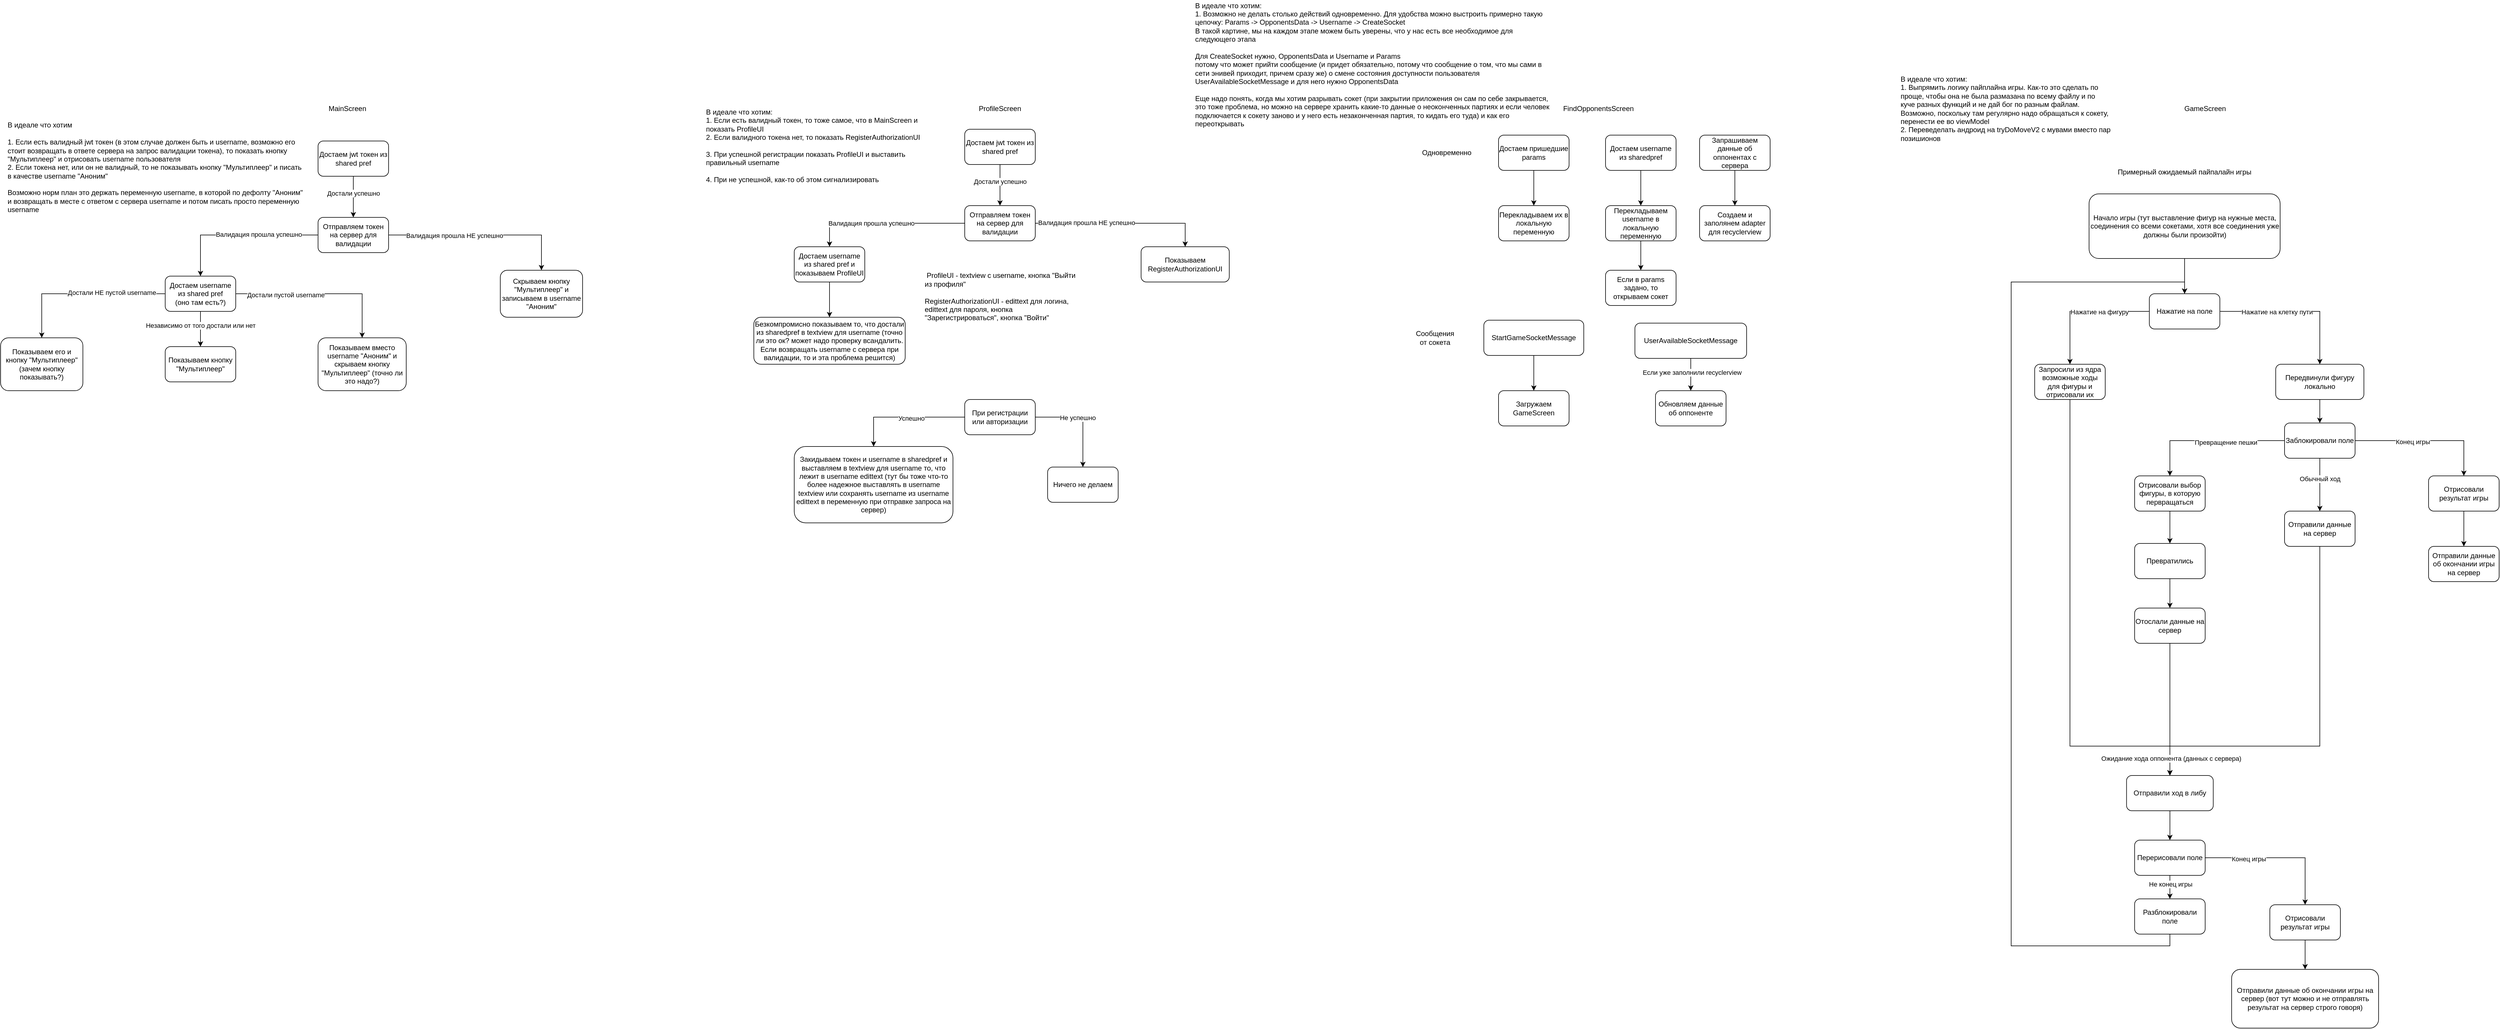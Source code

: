 <mxfile version="26.1.3">
  <diagram name="Страница — 1" id="whJ2fWiHA6s2N7elw8CB">
    <mxGraphModel dx="2263" dy="2074" grid="1" gridSize="10" guides="1" tooltips="1" connect="1" arrows="1" fold="1" page="1" pageScale="1" pageWidth="827" pageHeight="1169" math="0" shadow="0">
      <root>
        <mxCell id="0" />
        <mxCell id="1" parent="0" />
        <mxCell id="4JHQIKAfzCPAmPfKTR0K-1" value="GameScreen" style="text;html=1;align=center;verticalAlign=middle;whiteSpace=wrap;rounded=0;" vertex="1" parent="1">
          <mxGeometry x="3100" y="50" width="100" height="30" as="geometry" />
        </mxCell>
        <mxCell id="4JHQIKAfzCPAmPfKTR0K-2" value="MainScreen" style="text;html=1;align=center;verticalAlign=middle;whiteSpace=wrap;rounded=0;" vertex="1" parent="1">
          <mxGeometry x="-60" y="50" width="100" height="30" as="geometry" />
        </mxCell>
        <mxCell id="4JHQIKAfzCPAmPfKTR0K-3" value="&lt;div&gt;ProfileScreen&lt;/div&gt;" style="text;html=1;align=center;verticalAlign=middle;whiteSpace=wrap;rounded=0;" vertex="1" parent="1">
          <mxGeometry x="1050" y="50" width="100" height="30" as="geometry" />
        </mxCell>
        <mxCell id="4JHQIKAfzCPAmPfKTR0K-4" value="FindOpponentsScreen" style="text;html=1;align=center;verticalAlign=middle;whiteSpace=wrap;rounded=0;" vertex="1" parent="1">
          <mxGeometry x="2068" y="50" width="100" height="30" as="geometry" />
        </mxCell>
        <mxCell id="4JHQIKAfzCPAmPfKTR0K-8" style="edgeStyle=orthogonalEdgeStyle;rounded=0;orthogonalLoop=1;jettySize=auto;html=1;entryX=0.5;entryY=0;entryDx=0;entryDy=0;" edge="1" parent="1" source="4JHQIKAfzCPAmPfKTR0K-6" target="4JHQIKAfzCPAmPfKTR0K-7">
          <mxGeometry relative="1" as="geometry" />
        </mxCell>
        <mxCell id="4JHQIKAfzCPAmPfKTR0K-9" value="Достали успешно" style="edgeLabel;html=1;align=center;verticalAlign=middle;resizable=0;points=[];" vertex="1" connectable="0" parent="4JHQIKAfzCPAmPfKTR0K-8">
          <mxGeometry x="-0.171" relative="1" as="geometry">
            <mxPoint as="offset" />
          </mxGeometry>
        </mxCell>
        <mxCell id="4JHQIKAfzCPAmPfKTR0K-6" value="Достаем jwt токен из shared pref" style="rounded=1;whiteSpace=wrap;html=1;" vertex="1" parent="1">
          <mxGeometry x="-60" y="120" width="120" height="60" as="geometry" />
        </mxCell>
        <mxCell id="4JHQIKAfzCPAmPfKTR0K-11" style="edgeStyle=orthogonalEdgeStyle;rounded=0;orthogonalLoop=1;jettySize=auto;html=1;entryX=0.5;entryY=0;entryDx=0;entryDy=0;" edge="1" parent="1" source="4JHQIKAfzCPAmPfKTR0K-7" target="4JHQIKAfzCPAmPfKTR0K-10">
          <mxGeometry relative="1" as="geometry" />
        </mxCell>
        <mxCell id="4JHQIKAfzCPAmPfKTR0K-12" value="Валидация прошла успешно" style="edgeLabel;html=1;align=center;verticalAlign=middle;resizable=0;points=[];" vertex="1" connectable="0" parent="4JHQIKAfzCPAmPfKTR0K-11">
          <mxGeometry x="-0.252" y="-1" relative="1" as="geometry">
            <mxPoint as="offset" />
          </mxGeometry>
        </mxCell>
        <mxCell id="4JHQIKAfzCPAmPfKTR0K-17" style="edgeStyle=orthogonalEdgeStyle;rounded=0;orthogonalLoop=1;jettySize=auto;html=1;entryX=0.5;entryY=0;entryDx=0;entryDy=0;" edge="1" parent="1" source="4JHQIKAfzCPAmPfKTR0K-7" target="4JHQIKAfzCPAmPfKTR0K-16">
          <mxGeometry relative="1" as="geometry" />
        </mxCell>
        <mxCell id="4JHQIKAfzCPAmPfKTR0K-18" value="Валидация прошла НЕ успешно" style="edgeLabel;html=1;align=center;verticalAlign=middle;resizable=0;points=[];" vertex="1" connectable="0" parent="4JHQIKAfzCPAmPfKTR0K-17">
          <mxGeometry x="-0.303" y="-1" relative="1" as="geometry">
            <mxPoint as="offset" />
          </mxGeometry>
        </mxCell>
        <mxCell id="4JHQIKAfzCPAmPfKTR0K-7" value="Отправляем токен на сервер для валидации" style="rounded=1;whiteSpace=wrap;html=1;" vertex="1" parent="1">
          <mxGeometry x="-60" y="250" width="120" height="60" as="geometry" />
        </mxCell>
        <mxCell id="4JHQIKAfzCPAmPfKTR0K-14" style="edgeStyle=orthogonalEdgeStyle;rounded=0;orthogonalLoop=1;jettySize=auto;html=1;" edge="1" parent="1" source="4JHQIKAfzCPAmPfKTR0K-10" target="4JHQIKAfzCPAmPfKTR0K-13">
          <mxGeometry relative="1" as="geometry" />
        </mxCell>
        <mxCell id="4JHQIKAfzCPAmPfKTR0K-15" value="Независимо от того достали или нет" style="edgeLabel;html=1;align=center;verticalAlign=middle;resizable=0;points=[];" vertex="1" connectable="0" parent="4JHQIKAfzCPAmPfKTR0K-14">
          <mxGeometry x="-0.195" relative="1" as="geometry">
            <mxPoint as="offset" />
          </mxGeometry>
        </mxCell>
        <mxCell id="4JHQIKAfzCPAmPfKTR0K-20" style="edgeStyle=orthogonalEdgeStyle;rounded=0;orthogonalLoop=1;jettySize=auto;html=1;entryX=0.5;entryY=0;entryDx=0;entryDy=0;" edge="1" parent="1" source="4JHQIKAfzCPAmPfKTR0K-10" target="4JHQIKAfzCPAmPfKTR0K-19">
          <mxGeometry relative="1" as="geometry" />
        </mxCell>
        <mxCell id="4JHQIKAfzCPAmPfKTR0K-21" value="Достали НЕ пустой username" style="edgeLabel;html=1;align=center;verticalAlign=middle;resizable=0;points=[];" vertex="1" connectable="0" parent="4JHQIKAfzCPAmPfKTR0K-20">
          <mxGeometry x="-0.361" y="-2" relative="1" as="geometry">
            <mxPoint as="offset" />
          </mxGeometry>
        </mxCell>
        <mxCell id="4JHQIKAfzCPAmPfKTR0K-23" style="edgeStyle=orthogonalEdgeStyle;rounded=0;orthogonalLoop=1;jettySize=auto;html=1;entryX=0.5;entryY=0;entryDx=0;entryDy=0;" edge="1" parent="1" source="4JHQIKAfzCPAmPfKTR0K-10" target="4JHQIKAfzCPAmPfKTR0K-22">
          <mxGeometry relative="1" as="geometry" />
        </mxCell>
        <mxCell id="4JHQIKAfzCPAmPfKTR0K-24" value="Достали пустой username" style="edgeLabel;html=1;align=center;verticalAlign=middle;resizable=0;points=[];" vertex="1" connectable="0" parent="4JHQIKAfzCPAmPfKTR0K-23">
          <mxGeometry x="-0.418" y="-2" relative="1" as="geometry">
            <mxPoint as="offset" />
          </mxGeometry>
        </mxCell>
        <mxCell id="4JHQIKAfzCPAmPfKTR0K-10" value="&lt;div&gt;Достаем username из shared pref&lt;/div&gt;&lt;div&gt;(оно там есть?)&lt;/div&gt;" style="rounded=1;whiteSpace=wrap;html=1;" vertex="1" parent="1">
          <mxGeometry x="-320" y="350" width="120" height="60" as="geometry" />
        </mxCell>
        <mxCell id="4JHQIKAfzCPAmPfKTR0K-13" value="Показываем кнопку &quot;Мультиплеер&quot;" style="rounded=1;whiteSpace=wrap;html=1;" vertex="1" parent="1">
          <mxGeometry x="-320" y="470" width="120" height="60" as="geometry" />
        </mxCell>
        <mxCell id="4JHQIKAfzCPAmPfKTR0K-16" value="&lt;div&gt;Скрываем кнопку &quot;Мультиплеер&quot; и записываем в username &quot;Аноним&quot;&lt;/div&gt;" style="rounded=1;whiteSpace=wrap;html=1;" vertex="1" parent="1">
          <mxGeometry x="250" y="340" width="140" height="80" as="geometry" />
        </mxCell>
        <mxCell id="4JHQIKAfzCPAmPfKTR0K-19" value="Показываем его и кнопку &quot;Мультиплеер&quot; (зачем кнопку показывать?)" style="rounded=1;whiteSpace=wrap;html=1;" vertex="1" parent="1">
          <mxGeometry x="-600" y="455" width="140" height="90" as="geometry" />
        </mxCell>
        <mxCell id="4JHQIKAfzCPAmPfKTR0K-22" value="Показываем вместо username &quot;Аноним&quot; и скрываем кнопку &quot;Мультиплеер&quot; (точно ли это надо?)" style="rounded=1;whiteSpace=wrap;html=1;" vertex="1" parent="1">
          <mxGeometry x="-60" y="455" width="150" height="90" as="geometry" />
        </mxCell>
        <mxCell id="4JHQIKAfzCPAmPfKTR0K-25" value="&lt;div align=&quot;left&quot;&gt;В идеале что хотим&lt;/div&gt;&lt;div&gt;&lt;br&gt;&lt;/div&gt;&lt;div&gt;1. Если есть валидный jwt токен (в этом случае должен быть и username, возможно его стоит возвращать в ответе сервера на запрос валидации токена), то показать кнопку &quot;Мультиплеер&quot; и отрисовать username пользователя&lt;/div&gt;&lt;div&gt;2. Если токена нет, или он не валидный, то не показывать кнопку &quot;Мультиплеер&quot; и писать в качестве username &quot;Аноним&quot;&lt;/div&gt;&lt;div&gt;&lt;br&gt;&lt;/div&gt;&lt;div&gt;Возможно норм план это держать переменную username, в которой по дефолту &quot;Аноним&quot; и возвращать в месте с ответом с сервера username и потом писать просто переменную username&lt;/div&gt;" style="text;html=1;align=left;verticalAlign=middle;whiteSpace=wrap;rounded=0;" vertex="1" parent="1">
          <mxGeometry x="-590" y="30" width="510" height="270" as="geometry" />
        </mxCell>
        <mxCell id="4JHQIKAfzCPAmPfKTR0K-27" style="edgeStyle=orthogonalEdgeStyle;rounded=0;orthogonalLoop=1;jettySize=auto;html=1;entryX=0.5;entryY=0;entryDx=0;entryDy=0;" edge="1" parent="1" source="4JHQIKAfzCPAmPfKTR0K-29" target="4JHQIKAfzCPAmPfKTR0K-30">
          <mxGeometry relative="1" as="geometry" />
        </mxCell>
        <mxCell id="4JHQIKAfzCPAmPfKTR0K-28" value="Достали успешно" style="edgeLabel;html=1;align=center;verticalAlign=middle;resizable=0;points=[];" vertex="1" connectable="0" parent="4JHQIKAfzCPAmPfKTR0K-27">
          <mxGeometry x="-0.171" relative="1" as="geometry">
            <mxPoint as="offset" />
          </mxGeometry>
        </mxCell>
        <mxCell id="4JHQIKAfzCPAmPfKTR0K-29" value="Достаем jwt токен из shared pref" style="rounded=1;whiteSpace=wrap;html=1;" vertex="1" parent="1">
          <mxGeometry x="1040" y="100" width="120" height="60" as="geometry" />
        </mxCell>
        <mxCell id="4JHQIKAfzCPAmPfKTR0K-33" style="edgeStyle=orthogonalEdgeStyle;rounded=0;orthogonalLoop=1;jettySize=auto;html=1;entryX=0.5;entryY=0;entryDx=0;entryDy=0;" edge="1" parent="1" source="4JHQIKAfzCPAmPfKTR0K-30" target="4JHQIKAfzCPAmPfKTR0K-32">
          <mxGeometry relative="1" as="geometry" />
        </mxCell>
        <mxCell id="4JHQIKAfzCPAmPfKTR0K-34" value="Валидация прошла успешно" style="edgeLabel;html=1;align=center;verticalAlign=middle;resizable=0;points=[];" vertex="1" connectable="0" parent="4JHQIKAfzCPAmPfKTR0K-33">
          <mxGeometry x="0.182" relative="1" as="geometry">
            <mxPoint as="offset" />
          </mxGeometry>
        </mxCell>
        <mxCell id="4JHQIKAfzCPAmPfKTR0K-41" style="edgeStyle=orthogonalEdgeStyle;rounded=0;orthogonalLoop=1;jettySize=auto;html=1;entryX=0.5;entryY=0;entryDx=0;entryDy=0;" edge="1" parent="1" source="4JHQIKAfzCPAmPfKTR0K-30" target="4JHQIKAfzCPAmPfKTR0K-40">
          <mxGeometry relative="1" as="geometry" />
        </mxCell>
        <mxCell id="4JHQIKAfzCPAmPfKTR0K-43" value="Валидация прошла НЕ успешно" style="edgeLabel;html=1;align=center;verticalAlign=middle;resizable=0;points=[];" vertex="1" connectable="0" parent="4JHQIKAfzCPAmPfKTR0K-41">
          <mxGeometry x="-0.409" y="1" relative="1" as="geometry">
            <mxPoint as="offset" />
          </mxGeometry>
        </mxCell>
        <mxCell id="4JHQIKAfzCPAmPfKTR0K-30" value="Отправляем токен на сервер для валидации" style="rounded=1;whiteSpace=wrap;html=1;" vertex="1" parent="1">
          <mxGeometry x="1040" y="230" width="120" height="60" as="geometry" />
        </mxCell>
        <mxCell id="4JHQIKAfzCPAmPfKTR0K-39" style="edgeStyle=orthogonalEdgeStyle;rounded=0;orthogonalLoop=1;jettySize=auto;html=1;entryX=0.5;entryY=0;entryDx=0;entryDy=0;" edge="1" parent="1" source="4JHQIKAfzCPAmPfKTR0K-32" target="4JHQIKAfzCPAmPfKTR0K-36">
          <mxGeometry relative="1" as="geometry" />
        </mxCell>
        <mxCell id="4JHQIKAfzCPAmPfKTR0K-32" value="Достаем username из shared pref и показываем ProfileUI" style="rounded=1;whiteSpace=wrap;html=1;" vertex="1" parent="1">
          <mxGeometry x="750" y="300" width="120" height="60" as="geometry" />
        </mxCell>
        <mxCell id="4JHQIKAfzCPAmPfKTR0K-35" value="&lt;div align=&quot;left&quot;&gt;&amp;nbsp;ProfileUI - textview с username, кнопка &quot;Выйти из профиля&quot;&lt;/div&gt;&lt;div align=&quot;left&quot;&gt;&lt;br&gt;&lt;/div&gt;&lt;div align=&quot;left&quot;&gt;RegisterAuthorizationUI - edittext для логина, edittext для пароля, кнопка &quot;Зарегистрироваться&quot;, кнопка &quot;Войти&quot;&lt;/div&gt;" style="text;html=1;align=left;verticalAlign=middle;whiteSpace=wrap;rounded=0;" vertex="1" parent="1">
          <mxGeometry x="970" y="330" width="260" height="110" as="geometry" />
        </mxCell>
        <mxCell id="4JHQIKAfzCPAmPfKTR0K-36" value="Безкомпромисно показываем то, что достали из sharedpref в textview для username (точно ли это ок? может надо проверку всандалить. Если возвращать username с сервера при валидации, то и эта проблема решится)" style="rounded=1;whiteSpace=wrap;html=1;" vertex="1" parent="1">
          <mxGeometry x="681.25" y="420" width="257.5" height="80" as="geometry" />
        </mxCell>
        <mxCell id="4JHQIKAfzCPAmPfKTR0K-40" value="Показываем RegisterAuthorizationUI " style="rounded=1;whiteSpace=wrap;html=1;" vertex="1" parent="1">
          <mxGeometry x="1340" y="300" width="150" height="60" as="geometry" />
        </mxCell>
        <mxCell id="4JHQIKAfzCPAmPfKTR0K-46" style="edgeStyle=orthogonalEdgeStyle;rounded=0;orthogonalLoop=1;jettySize=auto;html=1;entryX=0.5;entryY=0;entryDx=0;entryDy=0;" edge="1" parent="1" source="4JHQIKAfzCPAmPfKTR0K-44" target="4JHQIKAfzCPAmPfKTR0K-45">
          <mxGeometry relative="1" as="geometry" />
        </mxCell>
        <mxCell id="4JHQIKAfzCPAmPfKTR0K-47" value="Успешно" style="edgeLabel;html=1;align=center;verticalAlign=middle;resizable=0;points=[];" vertex="1" connectable="0" parent="4JHQIKAfzCPAmPfKTR0K-46">
          <mxGeometry x="-0.114" y="2" relative="1" as="geometry">
            <mxPoint as="offset" />
          </mxGeometry>
        </mxCell>
        <mxCell id="4JHQIKAfzCPAmPfKTR0K-49" style="edgeStyle=orthogonalEdgeStyle;rounded=0;orthogonalLoop=1;jettySize=auto;html=1;entryX=0.5;entryY=0;entryDx=0;entryDy=0;" edge="1" parent="1" source="4JHQIKAfzCPAmPfKTR0K-44" target="4JHQIKAfzCPAmPfKTR0K-48">
          <mxGeometry relative="1" as="geometry" />
        </mxCell>
        <mxCell id="4JHQIKAfzCPAmPfKTR0K-50" value="Не успешно" style="edgeLabel;html=1;align=center;verticalAlign=middle;resizable=0;points=[];" vertex="1" connectable="0" parent="4JHQIKAfzCPAmPfKTR0K-49">
          <mxGeometry x="-0.141" y="-1" relative="1" as="geometry">
            <mxPoint as="offset" />
          </mxGeometry>
        </mxCell>
        <mxCell id="4JHQIKAfzCPAmPfKTR0K-44" value="При регистрации или авторизации" style="rounded=1;whiteSpace=wrap;html=1;" vertex="1" parent="1">
          <mxGeometry x="1040" y="560" width="120" height="60" as="geometry" />
        </mxCell>
        <mxCell id="4JHQIKAfzCPAmPfKTR0K-45" value="Закидываем токен и username в sharedpref и выставляем в textview для username то, что лежит в username edittext (тут бы тоже что-то более надежное выставлять в username textview или сохранять username из username edittext в переменную при отправке запроса на сервер)" style="rounded=1;whiteSpace=wrap;html=1;" vertex="1" parent="1">
          <mxGeometry x="750" y="640" width="270" height="130" as="geometry" />
        </mxCell>
        <mxCell id="4JHQIKAfzCPAmPfKTR0K-48" value="Ничего не делаем" style="rounded=1;whiteSpace=wrap;html=1;" vertex="1" parent="1">
          <mxGeometry x="1181" y="675" width="120" height="60" as="geometry" />
        </mxCell>
        <mxCell id="4JHQIKAfzCPAmPfKTR0K-51" value="&lt;div&gt;В идеале что хотим:&lt;/div&gt;&lt;div&gt;1. Если есть валидный токен, то тоже самое, что в MainScreen и показать ProfileUI&lt;/div&gt;&lt;div&gt;2. Если валидного токена нет, то показать RegisterAuthorizationUI&lt;/div&gt;&lt;div&gt;&lt;br&gt;&lt;/div&gt;&lt;div&gt;3. При успешной регистрации показать ProfileUI и выставить правильный username&lt;/div&gt;&lt;div&gt;&lt;br&gt;&lt;/div&gt;&lt;div&gt;4. При не успешной, как-то об этом сигнализировать&lt;/div&gt;" style="text;html=1;align=left;verticalAlign=middle;whiteSpace=wrap;rounded=0;" vertex="1" parent="1">
          <mxGeometry x="598" y="50" width="372" height="155" as="geometry" />
        </mxCell>
        <mxCell id="4JHQIKAfzCPAmPfKTR0K-59" style="edgeStyle=orthogonalEdgeStyle;rounded=0;orthogonalLoop=1;jettySize=auto;html=1;entryX=0.5;entryY=0;entryDx=0;entryDy=0;" edge="1" parent="1" source="4JHQIKAfzCPAmPfKTR0K-52" target="4JHQIKAfzCPAmPfKTR0K-58">
          <mxGeometry relative="1" as="geometry" />
        </mxCell>
        <mxCell id="4JHQIKAfzCPAmPfKTR0K-52" value="Достаем пришедшие params" style="rounded=1;whiteSpace=wrap;html=1;" vertex="1" parent="1">
          <mxGeometry x="1948" y="110" width="120" height="60" as="geometry" />
        </mxCell>
        <mxCell id="4JHQIKAfzCPAmPfKTR0K-55" value="Одновременно" style="text;html=1;align=center;verticalAlign=middle;whiteSpace=wrap;rounded=0;" vertex="1" parent="1">
          <mxGeometry x="1830" y="125" width="60" height="30" as="geometry" />
        </mxCell>
        <mxCell id="4JHQIKAfzCPAmPfKTR0K-64" style="edgeStyle=orthogonalEdgeStyle;rounded=0;orthogonalLoop=1;jettySize=auto;html=1;entryX=0.5;entryY=0;entryDx=0;entryDy=0;" edge="1" parent="1" source="4JHQIKAfzCPAmPfKTR0K-56" target="4JHQIKAfzCPAmPfKTR0K-62">
          <mxGeometry relative="1" as="geometry" />
        </mxCell>
        <mxCell id="4JHQIKAfzCPAmPfKTR0K-56" value="Достаем username из sharedpref" style="rounded=1;whiteSpace=wrap;html=1;" vertex="1" parent="1">
          <mxGeometry x="2130" y="110" width="120" height="60" as="geometry" />
        </mxCell>
        <mxCell id="4JHQIKAfzCPAmPfKTR0K-61" style="edgeStyle=orthogonalEdgeStyle;rounded=0;orthogonalLoop=1;jettySize=auto;html=1;entryX=0.5;entryY=0;entryDx=0;entryDy=0;" edge="1" parent="1" source="4JHQIKAfzCPAmPfKTR0K-57" target="4JHQIKAfzCPAmPfKTR0K-60">
          <mxGeometry relative="1" as="geometry" />
        </mxCell>
        <mxCell id="4JHQIKAfzCPAmPfKTR0K-57" value="Запрашиваем данные об оппонентах с сервера" style="rounded=1;whiteSpace=wrap;html=1;" vertex="1" parent="1">
          <mxGeometry x="2290" y="110" width="120" height="60" as="geometry" />
        </mxCell>
        <mxCell id="4JHQIKAfzCPAmPfKTR0K-58" value="Перекладываем их в локальную переменную" style="rounded=1;whiteSpace=wrap;html=1;" vertex="1" parent="1">
          <mxGeometry x="1948" y="230" width="120" height="60" as="geometry" />
        </mxCell>
        <mxCell id="4JHQIKAfzCPAmPfKTR0K-60" value="Создаем и заполянем adapter для recyclerview" style="rounded=1;whiteSpace=wrap;html=1;" vertex="1" parent="1">
          <mxGeometry x="2290" y="230" width="120" height="60" as="geometry" />
        </mxCell>
        <mxCell id="4JHQIKAfzCPAmPfKTR0K-66" style="edgeStyle=orthogonalEdgeStyle;rounded=0;orthogonalLoop=1;jettySize=auto;html=1;" edge="1" parent="1" source="4JHQIKAfzCPAmPfKTR0K-62" target="4JHQIKAfzCPAmPfKTR0K-65">
          <mxGeometry relative="1" as="geometry" />
        </mxCell>
        <mxCell id="4JHQIKAfzCPAmPfKTR0K-62" value="Перекладываем username в локальную переменную" style="rounded=1;whiteSpace=wrap;html=1;" vertex="1" parent="1">
          <mxGeometry x="2130" y="230" width="120" height="60" as="geometry" />
        </mxCell>
        <mxCell id="4JHQIKAfzCPAmPfKTR0K-65" value="Если в params задано, то открываем сокет" style="rounded=1;whiteSpace=wrap;html=1;" vertex="1" parent="1">
          <mxGeometry x="2130" y="340" width="120" height="60" as="geometry" />
        </mxCell>
        <mxCell id="4JHQIKAfzCPAmPfKTR0K-70" style="edgeStyle=orthogonalEdgeStyle;rounded=0;orthogonalLoop=1;jettySize=auto;html=1;entryX=0.5;entryY=0;entryDx=0;entryDy=0;" edge="1" parent="1" source="4JHQIKAfzCPAmPfKTR0K-67" target="4JHQIKAfzCPAmPfKTR0K-69">
          <mxGeometry relative="1" as="geometry" />
        </mxCell>
        <mxCell id="4JHQIKAfzCPAmPfKTR0K-67" value="StartGameSocketMessage" style="rounded=1;whiteSpace=wrap;html=1;" vertex="1" parent="1">
          <mxGeometry x="1923" y="425" width="170" height="60" as="geometry" />
        </mxCell>
        <mxCell id="4JHQIKAfzCPAmPfKTR0K-68" value="Сообщения от сокета" style="text;html=1;align=center;verticalAlign=middle;whiteSpace=wrap;rounded=0;" vertex="1" parent="1">
          <mxGeometry x="1810" y="440" width="60" height="30" as="geometry" />
        </mxCell>
        <mxCell id="4JHQIKAfzCPAmPfKTR0K-69" value="Загружаем GameScreen" style="rounded=1;whiteSpace=wrap;html=1;" vertex="1" parent="1">
          <mxGeometry x="1948" y="545" width="120" height="60" as="geometry" />
        </mxCell>
        <mxCell id="4JHQIKAfzCPAmPfKTR0K-73" style="edgeStyle=orthogonalEdgeStyle;rounded=0;orthogonalLoop=1;jettySize=auto;html=1;entryX=0.5;entryY=0;entryDx=0;entryDy=0;" edge="1" parent="1" source="4JHQIKAfzCPAmPfKTR0K-71" target="4JHQIKAfzCPAmPfKTR0K-72">
          <mxGeometry relative="1" as="geometry" />
        </mxCell>
        <mxCell id="4JHQIKAfzCPAmPfKTR0K-74" value="Если уже заполнили recyclerview" style="edgeLabel;html=1;align=center;verticalAlign=middle;resizable=0;points=[];" vertex="1" connectable="0" parent="4JHQIKAfzCPAmPfKTR0K-73">
          <mxGeometry x="-0.127" y="2" relative="1" as="geometry">
            <mxPoint as="offset" />
          </mxGeometry>
        </mxCell>
        <mxCell id="4JHQIKAfzCPAmPfKTR0K-71" value="UserAvailableSocketMessage" style="rounded=1;whiteSpace=wrap;html=1;" vertex="1" parent="1">
          <mxGeometry x="2180" y="430" width="190" height="60" as="geometry" />
        </mxCell>
        <mxCell id="4JHQIKAfzCPAmPfKTR0K-72" value="Обновляем данные об оппоненте" style="rounded=1;whiteSpace=wrap;html=1;" vertex="1" parent="1">
          <mxGeometry x="2215" y="545" width="120" height="60" as="geometry" />
        </mxCell>
        <mxCell id="4JHQIKAfzCPAmPfKTR0K-75" value="В идеале что хотим:&lt;br&gt;&lt;div&gt;1. Возможно не делать столько действий одновременно. Для удобства можно выстроить примерно такую цепочку: Params -&amp;gt; OpponentsData -&amp;gt; Username -&amp;gt; CreateSocket&lt;/div&gt;&lt;div&gt;В такой картине, мы на каждом этапе можем быть уверены, что у нас есть все необходимое для следующего этапа&lt;/div&gt;&lt;div&gt;&lt;br&gt;&lt;/div&gt;&lt;div&gt;Для CreateSocket нужно, OpponentsData и Username и Params&lt;/div&gt;&lt;div&gt;потому что может прийти сообщение (и придет обязательно, потому что сообщение о том, что мы сами в сети энивей приходит, причем сразу же) о смене состояния доступности пользователя UserAvailableSocketMessage и для него нужно OpponentsData&lt;/div&gt;&lt;div&gt;&lt;br&gt;&lt;/div&gt;&lt;div&gt;Еще надо понять, когда мы хотим разрывать сокет (при закрытии приложения он сам по себе закрывается, это тоже проблема, но можно на сервере хранить какие-то данные о неоконченных партиях и если человек подключается к сокету заново и у него есть незаконченная партия, то кидать его туда) и как его переоткрывать&lt;/div&gt;" style="text;html=1;align=left;verticalAlign=middle;whiteSpace=wrap;rounded=0;" vertex="1" parent="1">
          <mxGeometry x="1430" y="-120" width="610" height="220" as="geometry" />
        </mxCell>
        <mxCell id="4JHQIKAfzCPAmPfKTR0K-76" value="&lt;div&gt;В идеале что хотим:&lt;/div&gt;&lt;div&gt;1. Выпрямить логику пайплайна игры. Как-то это сделать по проще, чтобы она не была размазана по всему файлу и по куче разных функций и не дай бог по разным файлам. Возможно, поскольку там регулярно надо обращаться к сокету, перенести ее во viewModel&lt;/div&gt;&lt;div&gt;2. Переведелать андроид на tryDoMoveV2 с мувами вместо пар позишионов&lt;/div&gt;" style="text;html=1;align=left;verticalAlign=middle;whiteSpace=wrap;rounded=0;" vertex="1" parent="1">
          <mxGeometry x="2630" y="-5" width="360" height="140" as="geometry" />
        </mxCell>
        <mxCell id="4JHQIKAfzCPAmPfKTR0K-77" value="Примерный ожидаемый пайпалайн игры" style="text;html=1;align=center;verticalAlign=middle;whiteSpace=wrap;rounded=0;" vertex="1" parent="1">
          <mxGeometry x="2970" y="150" width="290" height="45" as="geometry" />
        </mxCell>
        <mxCell id="4JHQIKAfzCPAmPfKTR0K-83" style="edgeStyle=orthogonalEdgeStyle;rounded=0;orthogonalLoop=1;jettySize=auto;html=1;entryX=0.5;entryY=0;entryDx=0;entryDy=0;" edge="1" parent="1" source="4JHQIKAfzCPAmPfKTR0K-78" target="4JHQIKAfzCPAmPfKTR0K-79">
          <mxGeometry relative="1" as="geometry" />
        </mxCell>
        <mxCell id="4JHQIKAfzCPAmPfKTR0K-78" value="Начало игры (тут выставление фигур на нужные места, соединения со всеми сокетами, хотя все соединения уже должны были произойти)" style="rounded=1;whiteSpace=wrap;html=1;" vertex="1" parent="1">
          <mxGeometry x="2952.5" y="210" width="325" height="110" as="geometry" />
        </mxCell>
        <mxCell id="4JHQIKAfzCPAmPfKTR0K-81" style="edgeStyle=orthogonalEdgeStyle;rounded=0;orthogonalLoop=1;jettySize=auto;html=1;entryX=0.5;entryY=0;entryDx=0;entryDy=0;" edge="1" parent="1" source="4JHQIKAfzCPAmPfKTR0K-79" target="4JHQIKAfzCPAmPfKTR0K-80">
          <mxGeometry relative="1" as="geometry" />
        </mxCell>
        <mxCell id="4JHQIKAfzCPAmPfKTR0K-82" value="Нажатие на фигуру" style="edgeLabel;html=1;align=center;verticalAlign=middle;resizable=0;points=[];" vertex="1" connectable="0" parent="4JHQIKAfzCPAmPfKTR0K-81">
          <mxGeometry x="-0.244" y="1" relative="1" as="geometry">
            <mxPoint as="offset" />
          </mxGeometry>
        </mxCell>
        <mxCell id="4JHQIKAfzCPAmPfKTR0K-85" style="edgeStyle=orthogonalEdgeStyle;rounded=0;orthogonalLoop=1;jettySize=auto;html=1;entryX=0.5;entryY=0;entryDx=0;entryDy=0;" edge="1" parent="1" source="4JHQIKAfzCPAmPfKTR0K-79" target="4JHQIKAfzCPAmPfKTR0K-84">
          <mxGeometry relative="1" as="geometry" />
        </mxCell>
        <mxCell id="4JHQIKAfzCPAmPfKTR0K-86" value="Нажатие на клетку пути" style="edgeLabel;html=1;align=center;verticalAlign=middle;resizable=0;points=[];" vertex="1" connectable="0" parent="4JHQIKAfzCPAmPfKTR0K-85">
          <mxGeometry x="-0.259" y="-1" relative="1" as="geometry">
            <mxPoint as="offset" />
          </mxGeometry>
        </mxCell>
        <mxCell id="4JHQIKAfzCPAmPfKTR0K-79" value="Нажатие на поле" style="rounded=1;whiteSpace=wrap;html=1;" vertex="1" parent="1">
          <mxGeometry x="3055" y="380" width="120" height="60" as="geometry" />
        </mxCell>
        <mxCell id="4JHQIKAfzCPAmPfKTR0K-114" style="edgeStyle=orthogonalEdgeStyle;rounded=0;orthogonalLoop=1;jettySize=auto;html=1;entryX=0.5;entryY=0;entryDx=0;entryDy=0;" edge="1" parent="1" source="4JHQIKAfzCPAmPfKTR0K-80" target="4JHQIKAfzCPAmPfKTR0K-87">
          <mxGeometry relative="1" as="geometry">
            <Array as="points">
              <mxPoint x="2920" y="1150" />
              <mxPoint x="3090" y="1150" />
            </Array>
          </mxGeometry>
        </mxCell>
        <mxCell id="4JHQIKAfzCPAmPfKTR0K-80" value="Запросили из ядра возможные ходы для фигуры и отрисовали их" style="rounded=1;whiteSpace=wrap;html=1;" vertex="1" parent="1">
          <mxGeometry x="2860" y="500" width="120" height="60" as="geometry" />
        </mxCell>
        <mxCell id="4JHQIKAfzCPAmPfKTR0K-95" style="edgeStyle=orthogonalEdgeStyle;rounded=0;orthogonalLoop=1;jettySize=auto;html=1;entryX=0.5;entryY=0;entryDx=0;entryDy=0;exitX=0;exitY=0.5;exitDx=0;exitDy=0;" edge="1" parent="1" source="4JHQIKAfzCPAmPfKTR0K-109" target="4JHQIKAfzCPAmPfKTR0K-93">
          <mxGeometry relative="1" as="geometry" />
        </mxCell>
        <mxCell id="4JHQIKAfzCPAmPfKTR0K-96" value="Превращение пешки" style="edgeLabel;html=1;align=center;verticalAlign=middle;resizable=0;points=[];" vertex="1" connectable="0" parent="4JHQIKAfzCPAmPfKTR0K-95">
          <mxGeometry x="-0.214" y="3" relative="1" as="geometry">
            <mxPoint as="offset" />
          </mxGeometry>
        </mxCell>
        <mxCell id="4JHQIKAfzCPAmPfKTR0K-100" style="edgeStyle=orthogonalEdgeStyle;rounded=0;orthogonalLoop=1;jettySize=auto;html=1;entryX=0.5;entryY=0;entryDx=0;entryDy=0;exitX=1;exitY=0.5;exitDx=0;exitDy=0;" edge="1" parent="1" source="4JHQIKAfzCPAmPfKTR0K-109" target="4JHQIKAfzCPAmPfKTR0K-102">
          <mxGeometry relative="1" as="geometry" />
        </mxCell>
        <mxCell id="4JHQIKAfzCPAmPfKTR0K-101" value="Конец игры" style="edgeLabel;html=1;align=center;verticalAlign=middle;resizable=0;points=[];" vertex="1" connectable="0" parent="4JHQIKAfzCPAmPfKTR0K-100">
          <mxGeometry x="-0.202" y="-2" relative="1" as="geometry">
            <mxPoint as="offset" />
          </mxGeometry>
        </mxCell>
        <mxCell id="4JHQIKAfzCPAmPfKTR0K-110" style="edgeStyle=orthogonalEdgeStyle;rounded=0;orthogonalLoop=1;jettySize=auto;html=1;entryX=0.5;entryY=0;entryDx=0;entryDy=0;" edge="1" parent="1" source="4JHQIKAfzCPAmPfKTR0K-84" target="4JHQIKAfzCPAmPfKTR0K-109">
          <mxGeometry relative="1" as="geometry" />
        </mxCell>
        <mxCell id="4JHQIKAfzCPAmPfKTR0K-84" value="Передвинули фигуру локально" style="rounded=1;whiteSpace=wrap;html=1;" vertex="1" parent="1">
          <mxGeometry x="3270" y="500" width="150" height="60" as="geometry" />
        </mxCell>
        <mxCell id="4JHQIKAfzCPAmPfKTR0K-119" style="edgeStyle=orthogonalEdgeStyle;rounded=0;orthogonalLoop=1;jettySize=auto;html=1;entryX=0.5;entryY=0;entryDx=0;entryDy=0;" edge="1" parent="1" source="4JHQIKAfzCPAmPfKTR0K-87" target="4JHQIKAfzCPAmPfKTR0K-118">
          <mxGeometry relative="1" as="geometry" />
        </mxCell>
        <mxCell id="4JHQIKAfzCPAmPfKTR0K-87" value="Отправили ход в либу" style="rounded=1;whiteSpace=wrap;html=1;" vertex="1" parent="1">
          <mxGeometry x="3016.25" y="1200" width="147.5" height="60" as="geometry" />
        </mxCell>
        <mxCell id="4JHQIKAfzCPAmPfKTR0K-98" style="edgeStyle=orthogonalEdgeStyle;rounded=0;orthogonalLoop=1;jettySize=auto;html=1;entryX=0.5;entryY=0;entryDx=0;entryDy=0;" edge="1" parent="1" source="4JHQIKAfzCPAmPfKTR0K-93" target="4JHQIKAfzCPAmPfKTR0K-97">
          <mxGeometry relative="1" as="geometry" />
        </mxCell>
        <mxCell id="4JHQIKAfzCPAmPfKTR0K-93" value="Отрисовали выбор фигуры, в которую первращаться" style="rounded=1;whiteSpace=wrap;html=1;" vertex="1" parent="1">
          <mxGeometry x="3030" y="690" width="120" height="60" as="geometry" />
        </mxCell>
        <mxCell id="4JHQIKAfzCPAmPfKTR0K-107" style="edgeStyle=orthogonalEdgeStyle;rounded=0;orthogonalLoop=1;jettySize=auto;html=1;entryX=0.5;entryY=0;entryDx=0;entryDy=0;" edge="1" parent="1" source="4JHQIKAfzCPAmPfKTR0K-97" target="4JHQIKAfzCPAmPfKTR0K-106">
          <mxGeometry relative="1" as="geometry" />
        </mxCell>
        <mxCell id="4JHQIKAfzCPAmPfKTR0K-97" value="&lt;div&gt;Превратились&lt;/div&gt;" style="rounded=1;whiteSpace=wrap;html=1;" vertex="1" parent="1">
          <mxGeometry x="3030" y="805" width="120" height="60" as="geometry" />
        </mxCell>
        <mxCell id="4JHQIKAfzCPAmPfKTR0K-105" style="edgeStyle=orthogonalEdgeStyle;rounded=0;orthogonalLoop=1;jettySize=auto;html=1;entryX=0.5;entryY=0;entryDx=0;entryDy=0;" edge="1" parent="1" source="4JHQIKAfzCPAmPfKTR0K-102" target="4JHQIKAfzCPAmPfKTR0K-104">
          <mxGeometry relative="1" as="geometry" />
        </mxCell>
        <mxCell id="4JHQIKAfzCPAmPfKTR0K-102" value="Отрисовали результат игры" style="rounded=1;whiteSpace=wrap;html=1;" vertex="1" parent="1">
          <mxGeometry x="3530" y="690" width="120" height="60" as="geometry" />
        </mxCell>
        <mxCell id="4JHQIKAfzCPAmPfKTR0K-104" value="Отправили данные об окончании игры на сервер" style="rounded=1;whiteSpace=wrap;html=1;" vertex="1" parent="1">
          <mxGeometry x="3530" y="810" width="120" height="60" as="geometry" />
        </mxCell>
        <mxCell id="4JHQIKAfzCPAmPfKTR0K-115" style="edgeStyle=orthogonalEdgeStyle;rounded=0;orthogonalLoop=1;jettySize=auto;html=1;" edge="1" parent="1" source="4JHQIKAfzCPAmPfKTR0K-106">
          <mxGeometry relative="1" as="geometry">
            <mxPoint x="3090" y="1200" as="targetPoint" />
          </mxGeometry>
        </mxCell>
        <mxCell id="4JHQIKAfzCPAmPfKTR0K-106" value="Отослали данные на сервер" style="rounded=1;whiteSpace=wrap;html=1;" vertex="1" parent="1">
          <mxGeometry x="3030" y="915" width="120" height="60" as="geometry" />
        </mxCell>
        <mxCell id="4JHQIKAfzCPAmPfKTR0K-116" style="edgeStyle=orthogonalEdgeStyle;rounded=0;orthogonalLoop=1;jettySize=auto;html=1;entryX=0.5;entryY=0;entryDx=0;entryDy=0;" edge="1" parent="1" source="4JHQIKAfzCPAmPfKTR0K-108" target="4JHQIKAfzCPAmPfKTR0K-87">
          <mxGeometry relative="1" as="geometry">
            <Array as="points">
              <mxPoint x="3345" y="1150" />
              <mxPoint x="3090" y="1150" />
            </Array>
          </mxGeometry>
        </mxCell>
        <mxCell id="4JHQIKAfzCPAmPfKTR0K-117" value="Ожидание хода оппонента (данных с сервера)" style="edgeLabel;html=1;align=center;verticalAlign=middle;resizable=0;points=[];" vertex="1" connectable="0" parent="4JHQIKAfzCPAmPfKTR0K-116">
          <mxGeometry x="0.91" y="2" relative="1" as="geometry">
            <mxPoint as="offset" />
          </mxGeometry>
        </mxCell>
        <mxCell id="4JHQIKAfzCPAmPfKTR0K-108" value="Отправили данные на сервер" style="rounded=1;whiteSpace=wrap;html=1;" vertex="1" parent="1">
          <mxGeometry x="3285" y="750" width="120" height="60" as="geometry" />
        </mxCell>
        <mxCell id="4JHQIKAfzCPAmPfKTR0K-112" style="edgeStyle=orthogonalEdgeStyle;rounded=0;orthogonalLoop=1;jettySize=auto;html=1;" edge="1" parent="1" source="4JHQIKAfzCPAmPfKTR0K-109" target="4JHQIKAfzCPAmPfKTR0K-108">
          <mxGeometry relative="1" as="geometry" />
        </mxCell>
        <mxCell id="4JHQIKAfzCPAmPfKTR0K-113" value="Обычный ход" style="edgeLabel;html=1;align=center;verticalAlign=middle;resizable=0;points=[];" vertex="1" connectable="0" parent="4JHQIKAfzCPAmPfKTR0K-112">
          <mxGeometry x="-0.222" relative="1" as="geometry">
            <mxPoint as="offset" />
          </mxGeometry>
        </mxCell>
        <mxCell id="4JHQIKAfzCPAmPfKTR0K-109" value="Заблокировали поле" style="rounded=1;whiteSpace=wrap;html=1;" vertex="1" parent="1">
          <mxGeometry x="3285" y="600" width="120" height="60" as="geometry" />
        </mxCell>
        <mxCell id="4JHQIKAfzCPAmPfKTR0K-121" style="edgeStyle=orthogonalEdgeStyle;rounded=0;orthogonalLoop=1;jettySize=auto;html=1;entryX=0.5;entryY=0;entryDx=0;entryDy=0;" edge="1" parent="1" source="4JHQIKAfzCPAmPfKTR0K-118" target="4JHQIKAfzCPAmPfKTR0K-120">
          <mxGeometry relative="1" as="geometry" />
        </mxCell>
        <mxCell id="4JHQIKAfzCPAmPfKTR0K-123" value="Не конец игры" style="edgeLabel;html=1;align=center;verticalAlign=middle;resizable=0;points=[];" vertex="1" connectable="0" parent="4JHQIKAfzCPAmPfKTR0K-121">
          <mxGeometry x="-0.25" y="1" relative="1" as="geometry">
            <mxPoint as="offset" />
          </mxGeometry>
        </mxCell>
        <mxCell id="4JHQIKAfzCPAmPfKTR0K-127" style="edgeStyle=orthogonalEdgeStyle;rounded=0;orthogonalLoop=1;jettySize=auto;html=1;entryX=0.5;entryY=0;entryDx=0;entryDy=0;" edge="1" parent="1" source="4JHQIKAfzCPAmPfKTR0K-118" target="4JHQIKAfzCPAmPfKTR0K-125">
          <mxGeometry relative="1" as="geometry" />
        </mxCell>
        <mxCell id="4JHQIKAfzCPAmPfKTR0K-128" value="Конец игры" style="edgeLabel;html=1;align=center;verticalAlign=middle;resizable=0;points=[];" vertex="1" connectable="0" parent="4JHQIKAfzCPAmPfKTR0K-127">
          <mxGeometry x="-0.408" y="-2" relative="1" as="geometry">
            <mxPoint as="offset" />
          </mxGeometry>
        </mxCell>
        <mxCell id="4JHQIKAfzCPAmPfKTR0K-118" value="Перерисовали поле" style="rounded=1;whiteSpace=wrap;html=1;" vertex="1" parent="1">
          <mxGeometry x="3030" y="1310" width="120" height="60" as="geometry" />
        </mxCell>
        <mxCell id="4JHQIKAfzCPAmPfKTR0K-122" style="edgeStyle=orthogonalEdgeStyle;rounded=0;orthogonalLoop=1;jettySize=auto;html=1;entryX=0.5;entryY=0;entryDx=0;entryDy=0;" edge="1" parent="1" source="4JHQIKAfzCPAmPfKTR0K-120" target="4JHQIKAfzCPAmPfKTR0K-79">
          <mxGeometry relative="1" as="geometry">
            <Array as="points">
              <mxPoint x="3090" y="1490" />
              <mxPoint x="2820" y="1490" />
              <mxPoint x="2820" y="360" />
              <mxPoint x="3115" y="360" />
            </Array>
          </mxGeometry>
        </mxCell>
        <mxCell id="4JHQIKAfzCPAmPfKTR0K-120" value="Разблокировали поле" style="rounded=1;whiteSpace=wrap;html=1;" vertex="1" parent="1">
          <mxGeometry x="3030" y="1410" width="120" height="60" as="geometry" />
        </mxCell>
        <mxCell id="4JHQIKAfzCPAmPfKTR0K-124" style="edgeStyle=orthogonalEdgeStyle;rounded=0;orthogonalLoop=1;jettySize=auto;html=1;entryX=0.5;entryY=0;entryDx=0;entryDy=0;" edge="1" parent="1" source="4JHQIKAfzCPAmPfKTR0K-125" target="4JHQIKAfzCPAmPfKTR0K-126">
          <mxGeometry relative="1" as="geometry" />
        </mxCell>
        <mxCell id="4JHQIKAfzCPAmPfKTR0K-125" value="Отрисовали результат игры" style="rounded=1;whiteSpace=wrap;html=1;" vertex="1" parent="1">
          <mxGeometry x="3260" y="1420" width="120" height="60" as="geometry" />
        </mxCell>
        <mxCell id="4JHQIKAfzCPAmPfKTR0K-126" value="Отправили данные об окончании игры на сервер (вот тут можно и не отправлять результат на сервер строго говоря)" style="rounded=1;whiteSpace=wrap;html=1;" vertex="1" parent="1">
          <mxGeometry x="3195" y="1530" width="250" height="100" as="geometry" />
        </mxCell>
      </root>
    </mxGraphModel>
  </diagram>
</mxfile>
